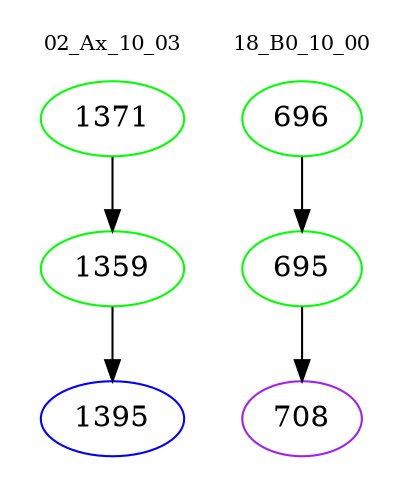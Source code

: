 digraph{
subgraph cluster_0 {
color = white
label = "02_Ax_10_03";
fontsize=10;
T0_1371 [label="1371", color="green"]
T0_1371 -> T0_1359 [color="black"]
T0_1359 [label="1359", color="green"]
T0_1359 -> T0_1395 [color="black"]
T0_1395 [label="1395", color="blue"]
}
subgraph cluster_1 {
color = white
label = "18_B0_10_00";
fontsize=10;
T1_696 [label="696", color="green"]
T1_696 -> T1_695 [color="black"]
T1_695 [label="695", color="green"]
T1_695 -> T1_708 [color="black"]
T1_708 [label="708", color="purple"]
}
}

